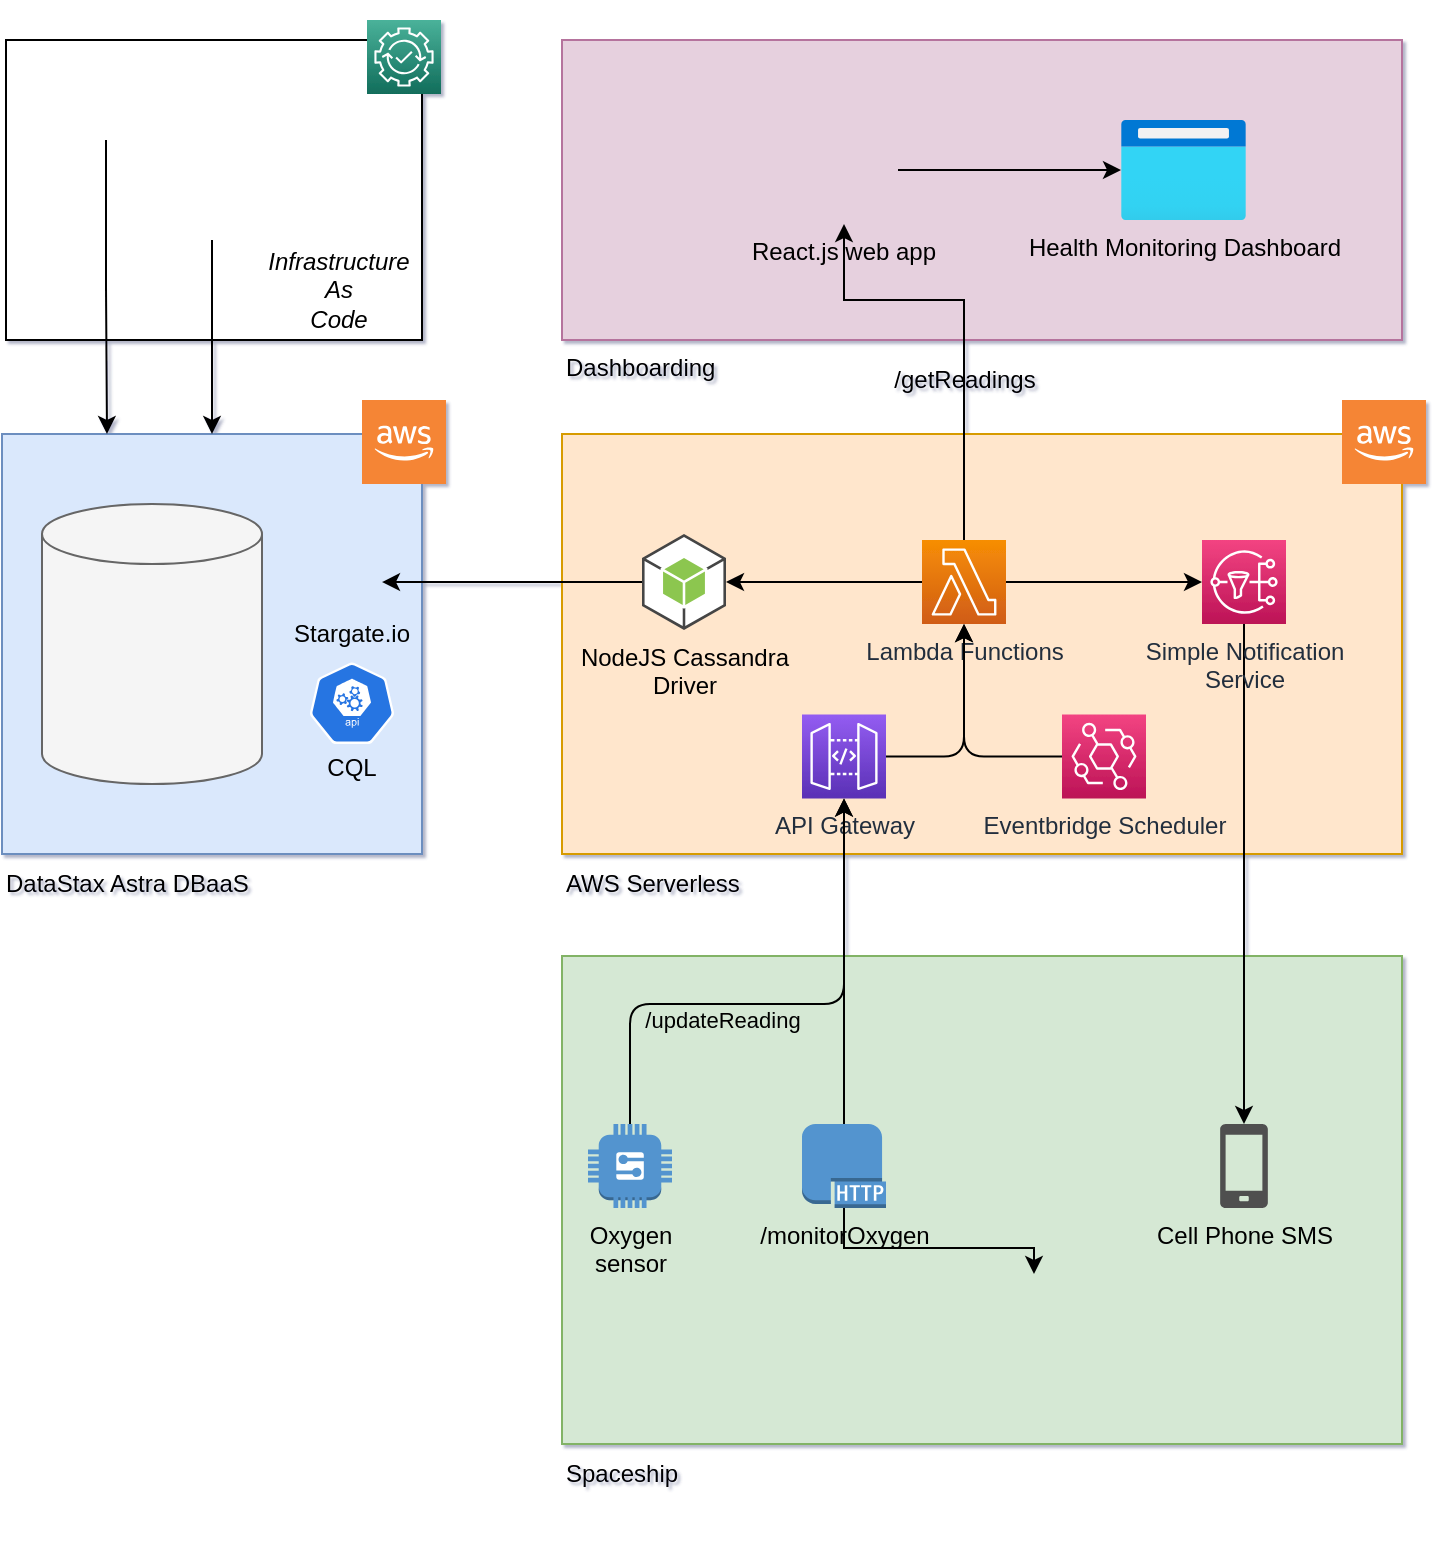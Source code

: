 <mxfile version="14.6.13" type="device"><diagram id="-MZqUntWJOAweXP9sd5K" name="Page-1"><mxGraphModel dx="1106" dy="997" grid="1" gridSize="10" guides="1" tooltips="1" connect="1" arrows="1" fold="1" page="1" pageScale="1" pageWidth="827" pageHeight="1169" background="none" math="0" shadow="1"><root><mxCell id="0"/><mxCell id="1" parent="0"/><mxCell id="ch8AtFmGqmqw35EJMB54-28" value="" style="whiteSpace=wrap;html=1;labelBackgroundColor=none;fontSize=12;" parent="1" vertex="1"><mxGeometry x="42" y="180" width="208" height="150" as="geometry"/></mxCell><mxCell id="ch8AtFmGqmqw35EJMB54-1" value="" style="whiteSpace=wrap;html=1;fontColor=#E6D0DE;fillColor=#E6D0DE;strokeColor=#B5739D;" parent="1" vertex="1"><mxGeometry x="320" y="180" width="420" height="150" as="geometry"/></mxCell><mxCell id="s79ndAAMNPBi-6hcT1bE-47" value="" style="whiteSpace=wrap;html=1;fillColor=#d5e8d4;strokeColor=#82b366;" parent="1" vertex="1"><mxGeometry x="320" y="638" width="420" height="244" as="geometry"/></mxCell><mxCell id="s79ndAAMNPBi-6hcT1bE-26" value="" style="whiteSpace=wrap;html=1;fillColor=#ffe6cc;strokeColor=#d79b00;" parent="1" vertex="1"><mxGeometry x="320" y="377" width="420" height="210" as="geometry"/></mxCell><mxCell id="s79ndAAMNPBi-6hcT1bE-19" value="" style="whiteSpace=wrap;html=1;aspect=fixed;fillColor=#dae8fc;strokeColor=#6c8ebf;" parent="1" vertex="1"><mxGeometry x="40" y="377" width="210" height="210" as="geometry"/></mxCell><mxCell id="s79ndAAMNPBi-6hcT1bE-3" value="" style="shape=cylinder2;whiteSpace=wrap;html=1;boundedLbl=1;backgroundOutline=1;size=15;fillColor=#f5f5f5;strokeColor=#666666;fontColor=#333333;" parent="1" vertex="1"><mxGeometry x="60" y="412" width="110" height="140" as="geometry"/></mxCell><mxCell id="s79ndAAMNPBi-6hcT1bE-2" value="" style="shape=image;verticalLabelPosition=bottom;labelBackgroundColor=#ffffff;verticalAlign=top;aspect=fixed;imageAspect=0;image=https://theme.zdassets.com/theme_assets/9486738/e78a86777696791f21b7ebe05b62058721b550d3.png;rotation=0;" parent="1" vertex="1"><mxGeometry x="66.71" y="474" width="96.58" height="30.46" as="geometry"/></mxCell><mxCell id="s79ndAAMNPBi-6hcT1bE-6" value="" style="html=1;dashed=0;whitespace=wrap;fillColor=#2875E2;strokeColor=#ffffff;points=[[0.005,0.63,0],[0.1,0.2,0],[0.9,0.2,0],[0.5,0,0],[0.995,0.63,0],[0.72,0.99,0],[0.5,1,0],[0.28,0.99,0]];shape=mxgraph.kubernetes.icon;prIcon=api" parent="1" vertex="1"><mxGeometry x="190" y="491.23" width="50" height="40.77" as="geometry"/></mxCell><mxCell id="s79ndAAMNPBi-6hcT1bE-7" value="Stargate.io" style="text;html=1;strokeColor=none;fillColor=none;align=center;verticalAlign=middle;whiteSpace=wrap;rounded=0;" parent="1" vertex="1"><mxGeometry x="195" y="467.23" width="40" height="20" as="geometry"/></mxCell><mxCell id="s79ndAAMNPBi-6hcT1bE-8" value="CQL" style="text;html=1;strokeColor=none;fillColor=none;align=center;verticalAlign=middle;whiteSpace=wrap;rounded=0;" parent="1" vertex="1"><mxGeometry x="195" y="529.23" width="40" height="30" as="geometry"/></mxCell><mxCell id="s79ndAAMNPBi-6hcT1bE-20" value="DataStax Astra DBaaS" style="text;html=1;strokeColor=none;fillColor=none;align=left;verticalAlign=middle;whiteSpace=wrap;rounded=0;" parent="1" vertex="1"><mxGeometry x="40" y="592" width="130" height="20" as="geometry"/></mxCell><mxCell id="s79ndAAMNPBi-6hcT1bE-36" style="edgeStyle=orthogonalEdgeStyle;rounded=1;orthogonalLoop=1;jettySize=auto;html=1;" parent="1" source="s79ndAAMNPBi-6hcT1bE-22" target="s79ndAAMNPBi-6hcT1bE-23" edge="1"><mxGeometry relative="1" as="geometry"/></mxCell><mxCell id="s79ndAAMNPBi-6hcT1bE-22" value="Eventbridge Scheduler" style="outlineConnect=0;fontColor=#232F3E;gradientColor=#F34482;gradientDirection=north;fillColor=#BC1356;strokeColor=#ffffff;dashed=0;verticalLabelPosition=bottom;verticalAlign=top;align=center;html=1;fontSize=12;fontStyle=0;aspect=fixed;shape=mxgraph.aws4.resourceIcon;resIcon=mxgraph.aws4.eventbridge;" parent="1" vertex="1"><mxGeometry x="570" y="517.23" width="42" height="42" as="geometry"/></mxCell><mxCell id="s79ndAAMNPBi-6hcT1bE-31" style="edgeStyle=orthogonalEdgeStyle;rounded=0;orthogonalLoop=1;jettySize=auto;html=1;" parent="1" source="s79ndAAMNPBi-6hcT1bE-23" target="s79ndAAMNPBi-6hcT1bE-30" edge="1"><mxGeometry relative="1" as="geometry"/></mxCell><mxCell id="s79ndAAMNPBi-6hcT1bE-32" style="edgeStyle=orthogonalEdgeStyle;rounded=0;orthogonalLoop=1;jettySize=auto;html=1;" parent="1" source="s79ndAAMNPBi-6hcT1bE-23" target="s79ndAAMNPBi-6hcT1bE-25" edge="1"><mxGeometry relative="1" as="geometry"/></mxCell><mxCell id="ch8AtFmGqmqw35EJMB54-10" style="edgeStyle=orthogonalEdgeStyle;rounded=0;orthogonalLoop=1;jettySize=auto;html=1;entryX=0.5;entryY=1;entryDx=0;entryDy=0;" parent="1" source="s79ndAAMNPBi-6hcT1bE-23" target="ch8AtFmGqmqw35EJMB54-5" edge="1"><mxGeometry relative="1" as="geometry"><Array as="points"><mxPoint x="521" y="310"/><mxPoint x="461" y="310"/></Array></mxGeometry></mxCell><mxCell id="ch8AtFmGqmqw35EJMB54-11" value="&lt;font color=&quot;#000000&quot; style=&quot;font-size: 12px;&quot;&gt;/getReadings&lt;/font&gt;" style="edgeLabel;html=1;align=center;verticalAlign=middle;resizable=0;points=[];fontColor=#E6D0DE;fontSize=12;labelBackgroundColor=none;" parent="ch8AtFmGqmqw35EJMB54-10" vertex="1" connectable="0"><mxGeometry x="-0.376" y="1" relative="1" as="geometry"><mxPoint x="1" y="-12" as="offset"/></mxGeometry></mxCell><mxCell id="s79ndAAMNPBi-6hcT1bE-23" value="Lambda Functions" style="outlineConnect=0;fontColor=#232F3E;gradientColor=#F78E04;gradientDirection=north;fillColor=#D05C17;strokeColor=#ffffff;dashed=0;verticalLabelPosition=bottom;verticalAlign=top;align=center;html=1;fontSize=12;fontStyle=0;aspect=fixed;shape=mxgraph.aws4.resourceIcon;resIcon=mxgraph.aws4.lambda;" parent="1" vertex="1"><mxGeometry x="500" y="430" width="42" height="42" as="geometry"/></mxCell><mxCell id="s79ndAAMNPBi-6hcT1bE-35" style="edgeStyle=orthogonalEdgeStyle;rounded=1;orthogonalLoop=1;jettySize=auto;html=1;" parent="1" source="s79ndAAMNPBi-6hcT1bE-24" target="s79ndAAMNPBi-6hcT1bE-23" edge="1"><mxGeometry relative="1" as="geometry"/></mxCell><mxCell id="s79ndAAMNPBi-6hcT1bE-24" value="API Gateway" style="outlineConnect=0;fontColor=#232F3E;gradientColor=#945DF2;gradientDirection=north;fillColor=#5A30B5;strokeColor=#ffffff;dashed=0;verticalLabelPosition=bottom;verticalAlign=top;align=center;html=1;fontSize=12;fontStyle=0;aspect=fixed;shape=mxgraph.aws4.resourceIcon;resIcon=mxgraph.aws4.api_gateway;" parent="1" vertex="1"><mxGeometry x="440" y="517.23" width="42" height="42" as="geometry"/></mxCell><mxCell id="s79ndAAMNPBi-6hcT1bE-42" style="edgeStyle=orthogonalEdgeStyle;rounded=1;orthogonalLoop=1;jettySize=auto;html=1;" parent="1" source="s79ndAAMNPBi-6hcT1bE-25" target="s79ndAAMNPBi-6hcT1bE-41" edge="1"><mxGeometry relative="1" as="geometry"/></mxCell><mxCell id="s79ndAAMNPBi-6hcT1bE-25" value="Simple Notification&lt;br&gt;Service" style="outlineConnect=0;fontColor=#232F3E;gradientColor=#F34482;gradientDirection=north;fillColor=#BC1356;strokeColor=#ffffff;dashed=0;verticalLabelPosition=bottom;verticalAlign=top;align=center;html=1;fontSize=12;fontStyle=0;aspect=fixed;shape=mxgraph.aws4.resourceIcon;resIcon=mxgraph.aws4.sns;" parent="1" vertex="1"><mxGeometry x="640" y="430" width="42" height="42" as="geometry"/></mxCell><mxCell id="s79ndAAMNPBi-6hcT1bE-27" value="" style="outlineConnect=0;dashed=0;verticalLabelPosition=bottom;verticalAlign=top;align=center;html=1;shape=mxgraph.aws3.cloud_2;fillColor=#F58534;gradientColor=none;" parent="1" vertex="1"><mxGeometry x="710" y="360" width="42" height="42" as="geometry"/></mxCell><mxCell id="s79ndAAMNPBi-6hcT1bE-37" style="edgeStyle=orthogonalEdgeStyle;rounded=0;orthogonalLoop=1;jettySize=auto;html=1;exitX=0;exitY=0.5;exitDx=0;exitDy=0;exitPerimeter=0;entryX=0.8;entryY=0.621;entryDx=0;entryDy=0;entryPerimeter=0;" parent="1" source="s79ndAAMNPBi-6hcT1bE-30" edge="1"><mxGeometry relative="1" as="geometry"><mxPoint x="230" y="451.02" as="targetPoint"/></mxGeometry></mxCell><mxCell id="s79ndAAMNPBi-6hcT1bE-30" value="NodeJS Cassandra&lt;br&gt;Driver" style="outlineConnect=0;dashed=0;verticalLabelPosition=bottom;verticalAlign=top;align=center;html=1;shape=mxgraph.aws3.android;fillColor=#8CC64F;gradientColor=none;aspect=fixed;" parent="1" vertex="1"><mxGeometry x="360" y="427" width="42" height="48" as="geometry"/></mxCell><mxCell id="s79ndAAMNPBi-6hcT1bE-34" style="edgeStyle=orthogonalEdgeStyle;rounded=0;orthogonalLoop=1;jettySize=auto;html=1;" parent="1" source="s79ndAAMNPBi-6hcT1bE-33" target="s79ndAAMNPBi-6hcT1bE-24" edge="1"><mxGeometry relative="1" as="geometry"/></mxCell><mxCell id="ch8AtFmGqmqw35EJMB54-13" value="" style="edgeStyle=orthogonalEdgeStyle;rounded=0;orthogonalLoop=1;jettySize=auto;html=1;fontColor=#E6D0DE;" parent="1" source="s79ndAAMNPBi-6hcT1bE-33" target="s79ndAAMNPBi-6hcT1bE-49" edge="1"><mxGeometry relative="1" as="geometry"><Array as="points"><mxPoint x="461" y="784"/><mxPoint x="556" y="784"/></Array></mxGeometry></mxCell><mxCell id="s79ndAAMNPBi-6hcT1bE-33" value="/monitorOxygen" style="outlineConnect=0;dashed=0;verticalLabelPosition=bottom;verticalAlign=top;align=center;html=1;shape=mxgraph.aws3.http_protocol;fillColor=#5294CF;gradientColor=none;" parent="1" vertex="1"><mxGeometry x="440" y="722" width="42" height="42" as="geometry"/></mxCell><mxCell id="s79ndAAMNPBi-6hcT1bE-38" value="AWS Serverless" style="text;html=1;strokeColor=none;fillColor=none;align=left;verticalAlign=middle;whiteSpace=wrap;rounded=0;" parent="1" vertex="1"><mxGeometry x="320" y="592" width="130" height="20" as="geometry"/></mxCell><mxCell id="s79ndAAMNPBi-6hcT1bE-41" value="Cell Phone SMS" style="pointerEvents=1;shadow=0;dashed=0;html=1;strokeColor=none;fillColor=#505050;labelPosition=center;verticalLabelPosition=bottom;verticalAlign=top;outlineConnect=0;align=center;shape=mxgraph.office.devices.cell_phone_generic;aspect=fixed;" parent="1" vertex="1"><mxGeometry x="649.08" y="722" width="23.84" height="42" as="geometry"/></mxCell><mxCell id="s79ndAAMNPBi-6hcT1bE-45" value="/updateReading" style="edgeStyle=orthogonalEdgeStyle;rounded=1;orthogonalLoop=1;jettySize=auto;html=1;labelBackgroundColor=none;" parent="1" source="s79ndAAMNPBi-6hcT1bE-44" target="s79ndAAMNPBi-6hcT1bE-24" edge="1"><mxGeometry x="-0.214" y="-8" relative="1" as="geometry"><Array as="points"><mxPoint x="354" y="662"/><mxPoint x="461" y="662"/></Array><mxPoint as="offset"/></mxGeometry></mxCell><mxCell id="s79ndAAMNPBi-6hcT1bE-44" value="Oxygen&lt;br&gt;sensor" style="outlineConnect=0;dashed=0;verticalLabelPosition=bottom;verticalAlign=top;align=center;html=1;shape=mxgraph.aws3.generic;fillColor=#5294CF;gradientColor=none;aspect=fixed;" parent="1" vertex="1"><mxGeometry x="333" y="722" width="42" height="42" as="geometry"/></mxCell><mxCell id="s79ndAAMNPBi-6hcT1bE-48" value="Spaceship" style="text;html=1;strokeColor=none;fillColor=none;align=left;verticalAlign=middle;whiteSpace=wrap;rounded=0;" parent="1" vertex="1"><mxGeometry x="320" y="887" width="130" height="20" as="geometry"/></mxCell><mxCell id="s79ndAAMNPBi-6hcT1bE-49" value="" style="shape=image;verticalLabelPosition=bottom;labelBackgroundColor=#ffffff;verticalAlign=top;aspect=fixed;imageAspect=0;image=https://storage.needpix.com/rsynced_images/spaceship-2844248_1280.png;" parent="1" vertex="1"><mxGeometry x="450" y="797" width="212" height="137.8" as="geometry"/></mxCell><mxCell id="ch8AtFmGqmqw35EJMB54-3" value="Health Monitoring Dashboard" style="aspect=fixed;html=1;points=[];align=center;image;fontSize=12;image=img/lib/azure2/general/Browser.svg;labelBackgroundColor=none;" parent="1" vertex="1"><mxGeometry x="599.5" y="220" width="62.5" height="50" as="geometry"/></mxCell><mxCell id="ch8AtFmGqmqw35EJMB54-8" style="edgeStyle=orthogonalEdgeStyle;rounded=0;orthogonalLoop=1;jettySize=auto;html=1;exitX=1;exitY=0.5;exitDx=0;exitDy=0;" parent="1" source="ch8AtFmGqmqw35EJMB54-5" target="ch8AtFmGqmqw35EJMB54-3" edge="1"><mxGeometry relative="1" as="geometry"/></mxCell><mxCell id="ch8AtFmGqmqw35EJMB54-5" value="React.js web app" style="shape=image;verticalLabelPosition=bottom;labelBackgroundColor=none;verticalAlign=top;aspect=fixed;imageAspect=0;image=https://www.softprodigy.com/wp-content/uploads/2019/06/react-js.png;" parent="1" vertex="1"><mxGeometry x="434" y="218" width="54" height="54" as="geometry"/></mxCell><mxCell id="ch8AtFmGqmqw35EJMB54-9" value="" style="shape=image;verticalLabelPosition=bottom;labelBackgroundColor=#ffffff;verticalAlign=top;aspect=fixed;imageAspect=0;image=https://upload.wikimedia.org/wikipedia/commons/thumb/d/d9/Node.js_logo.svg/1200px-Node.js_logo.svg.png;" parent="1" vertex="1"><mxGeometry x="682" y="160" width="76.86" height="47" as="geometry"/></mxCell><mxCell id="ch8AtFmGqmqw35EJMB54-17" value="" style="outlineConnect=0;dashed=0;verticalLabelPosition=bottom;verticalAlign=top;align=center;html=1;shape=mxgraph.aws3.cloud_2;fillColor=#F58534;gradientColor=none;" parent="1" vertex="1"><mxGeometry x="220" y="360" width="42" height="42" as="geometry"/></mxCell><mxCell id="ch8AtFmGqmqw35EJMB54-18" style="edgeStyle=orthogonalEdgeStyle;rounded=0;orthogonalLoop=1;jettySize=auto;html=1;entryX=0.25;entryY=0;entryDx=0;entryDy=0;labelBackgroundColor=none;fontSize=12;fontColor=#E6D0DE;" parent="1" source="ch8AtFmGqmqw35EJMB54-15" target="s79ndAAMNPBi-6hcT1bE-19" edge="1"><mxGeometry relative="1" as="geometry"/></mxCell><mxCell id="ch8AtFmGqmqw35EJMB54-15" value="" style="shape=image;verticalLabelPosition=bottom;labelBackgroundColor=#ffffff;verticalAlign=top;aspect=fixed;imageAspect=0;image=https://miro.medium.com/max/480/0*3i0MOCi2wHX607Jp.png;" parent="1" vertex="1"><mxGeometry x="42" y="180" width="100" height="50" as="geometry"/></mxCell><mxCell id="ch8AtFmGqmqw35EJMB54-30" style="edgeStyle=orthogonalEdgeStyle;rounded=0;orthogonalLoop=1;jettySize=auto;html=1;labelBackgroundColor=none;fontSize=12;fontColor=#000000;" parent="1" source="ch8AtFmGqmqw35EJMB54-20" target="s79ndAAMNPBi-6hcT1bE-19" edge="1"><mxGeometry relative="1" as="geometry"/></mxCell><mxCell id="ch8AtFmGqmqw35EJMB54-20" value="" style="shape=image;verticalLabelPosition=bottom;labelBackgroundColor=#ffffff;verticalAlign=top;aspect=fixed;imageAspect=0;image=https://icon-library.com/images/rest-api-icon/rest-api-icon-8.jpg;" parent="1" vertex="1"><mxGeometry x="120" y="230" width="50" height="50" as="geometry"/></mxCell><mxCell id="ch8AtFmGqmqw35EJMB54-22" value="" style="points=[[0,0,0],[0.25,0,0],[0.5,0,0],[0.75,0,0],[1,0,0],[0,1,0],[0.25,1,0],[0.5,1,0],[0.75,1,0],[1,1,0],[0,0.25,0],[0,0.5,0],[0,0.75,0],[1,0.25,0],[1,0.5,0],[1,0.75,0]];outlineConnect=0;fontColor=#232F3E;gradientColor=#4AB29A;gradientDirection=north;fillColor=#116D5B;strokeColor=#ffffff;dashed=0;verticalLabelPosition=bottom;verticalAlign=top;align=center;html=1;fontSize=12;fontStyle=0;aspect=fixed;shape=mxgraph.aws4.resourceIcon;resIcon=mxgraph.aws4.devops_guru;labelBackgroundColor=none;" parent="1" vertex="1"><mxGeometry x="222.5" y="170" width="37" height="37" as="geometry"/></mxCell><mxCell id="ch8AtFmGqmqw35EJMB54-26" value="Infrastructure&lt;br&gt;As&lt;br&gt;Code" style="text;html=1;resizable=0;autosize=1;align=center;verticalAlign=middle;points=[];fillColor=none;strokeColor=none;rounded=0;labelBackgroundColor=none;fontSize=12;fontStyle=2" parent="1" vertex="1"><mxGeometry x="163.29" y="280" width="90" height="50" as="geometry"/></mxCell><mxCell id="ch8AtFmGqmqw35EJMB54-31" value="Dashboarding" style="text;html=1;strokeColor=none;fillColor=none;align=left;verticalAlign=middle;whiteSpace=wrap;rounded=0;" parent="1" vertex="1"><mxGeometry x="320" y="334" width="130" height="20" as="geometry"/></mxCell><mxCell id="1t72cFU-ht4i6mRRTKx5-2" value="" style="shape=image;verticalLabelPosition=bottom;labelBackgroundColor=#ffffff;verticalAlign=top;aspect=fixed;imageAspect=0;image=https://avatars2.githubusercontent.com/u/69327589?v=4;" vertex="1" parent="1"><mxGeometry x="190" y="424.23" width="43" height="43" as="geometry"/></mxCell></root></mxGraphModel></diagram></mxfile>